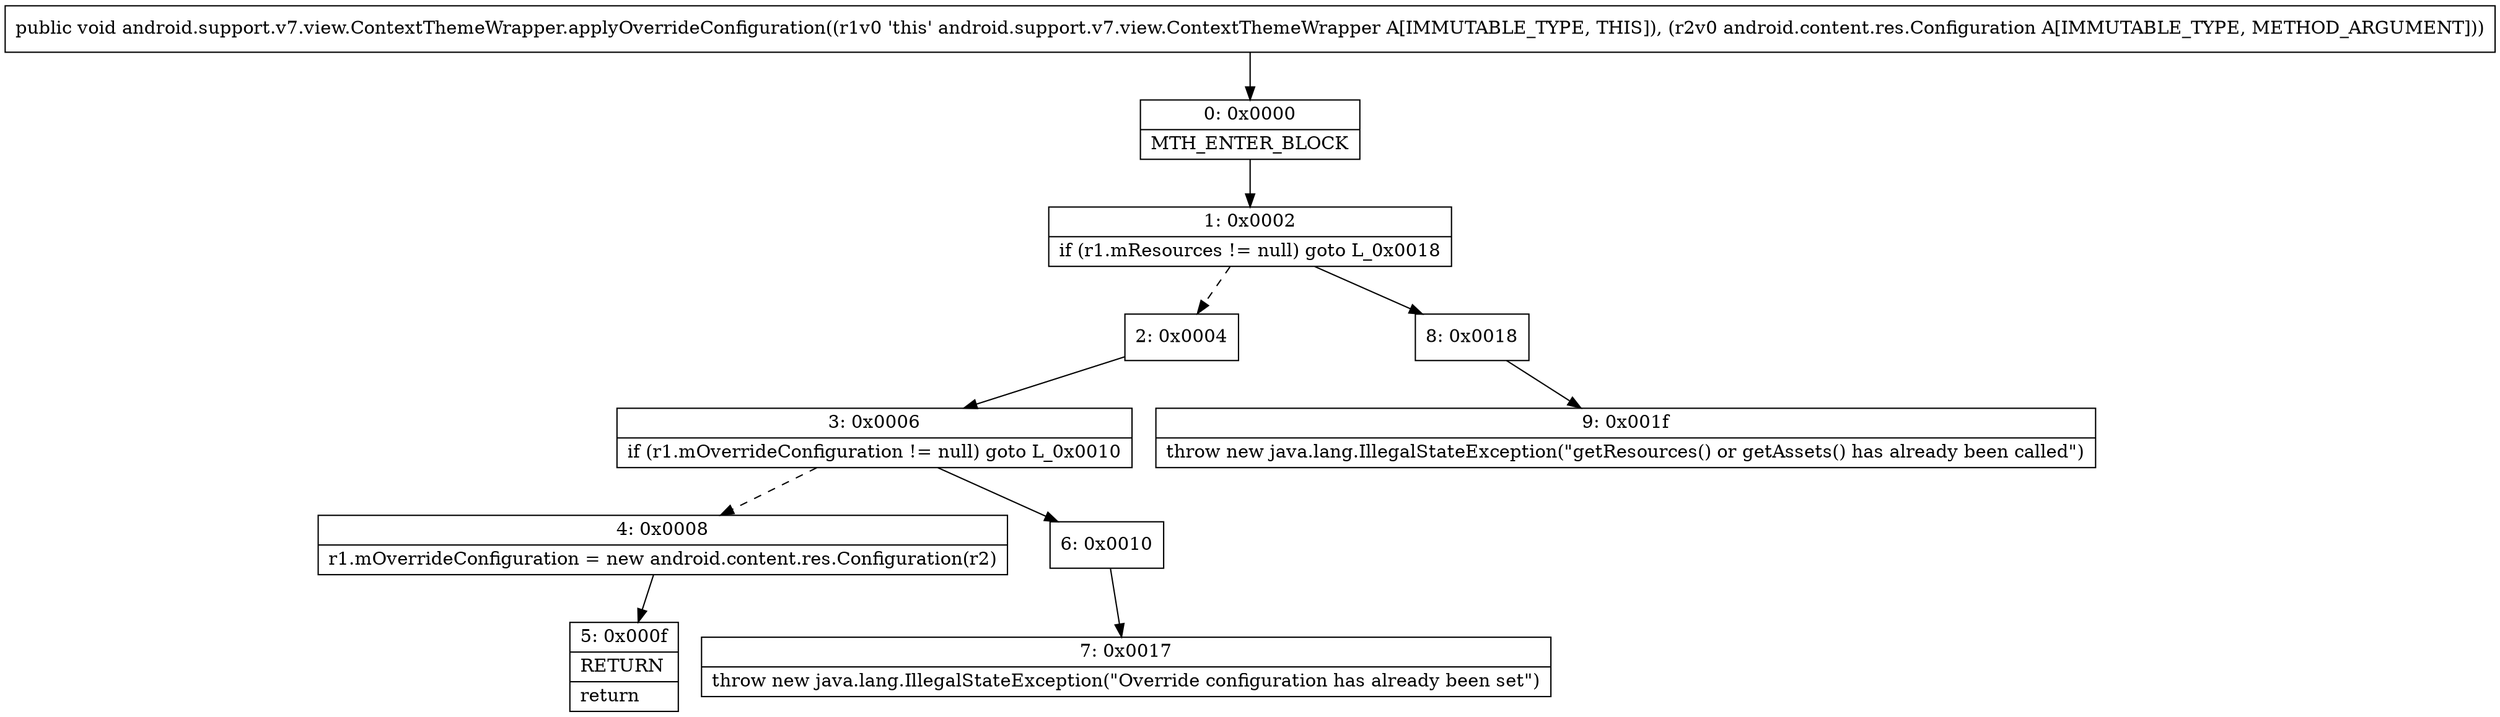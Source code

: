 digraph "CFG forandroid.support.v7.view.ContextThemeWrapper.applyOverrideConfiguration(Landroid\/content\/res\/Configuration;)V" {
Node_0 [shape=record,label="{0\:\ 0x0000|MTH_ENTER_BLOCK\l}"];
Node_1 [shape=record,label="{1\:\ 0x0002|if (r1.mResources != null) goto L_0x0018\l}"];
Node_2 [shape=record,label="{2\:\ 0x0004}"];
Node_3 [shape=record,label="{3\:\ 0x0006|if (r1.mOverrideConfiguration != null) goto L_0x0010\l}"];
Node_4 [shape=record,label="{4\:\ 0x0008|r1.mOverrideConfiguration = new android.content.res.Configuration(r2)\l}"];
Node_5 [shape=record,label="{5\:\ 0x000f|RETURN\l|return\l}"];
Node_6 [shape=record,label="{6\:\ 0x0010}"];
Node_7 [shape=record,label="{7\:\ 0x0017|throw new java.lang.IllegalStateException(\"Override configuration has already been set\")\l}"];
Node_8 [shape=record,label="{8\:\ 0x0018}"];
Node_9 [shape=record,label="{9\:\ 0x001f|throw new java.lang.IllegalStateException(\"getResources() or getAssets() has already been called\")\l}"];
MethodNode[shape=record,label="{public void android.support.v7.view.ContextThemeWrapper.applyOverrideConfiguration((r1v0 'this' android.support.v7.view.ContextThemeWrapper A[IMMUTABLE_TYPE, THIS]), (r2v0 android.content.res.Configuration A[IMMUTABLE_TYPE, METHOD_ARGUMENT])) }"];
MethodNode -> Node_0;
Node_0 -> Node_1;
Node_1 -> Node_2[style=dashed];
Node_1 -> Node_8;
Node_2 -> Node_3;
Node_3 -> Node_4[style=dashed];
Node_3 -> Node_6;
Node_4 -> Node_5;
Node_6 -> Node_7;
Node_8 -> Node_9;
}

